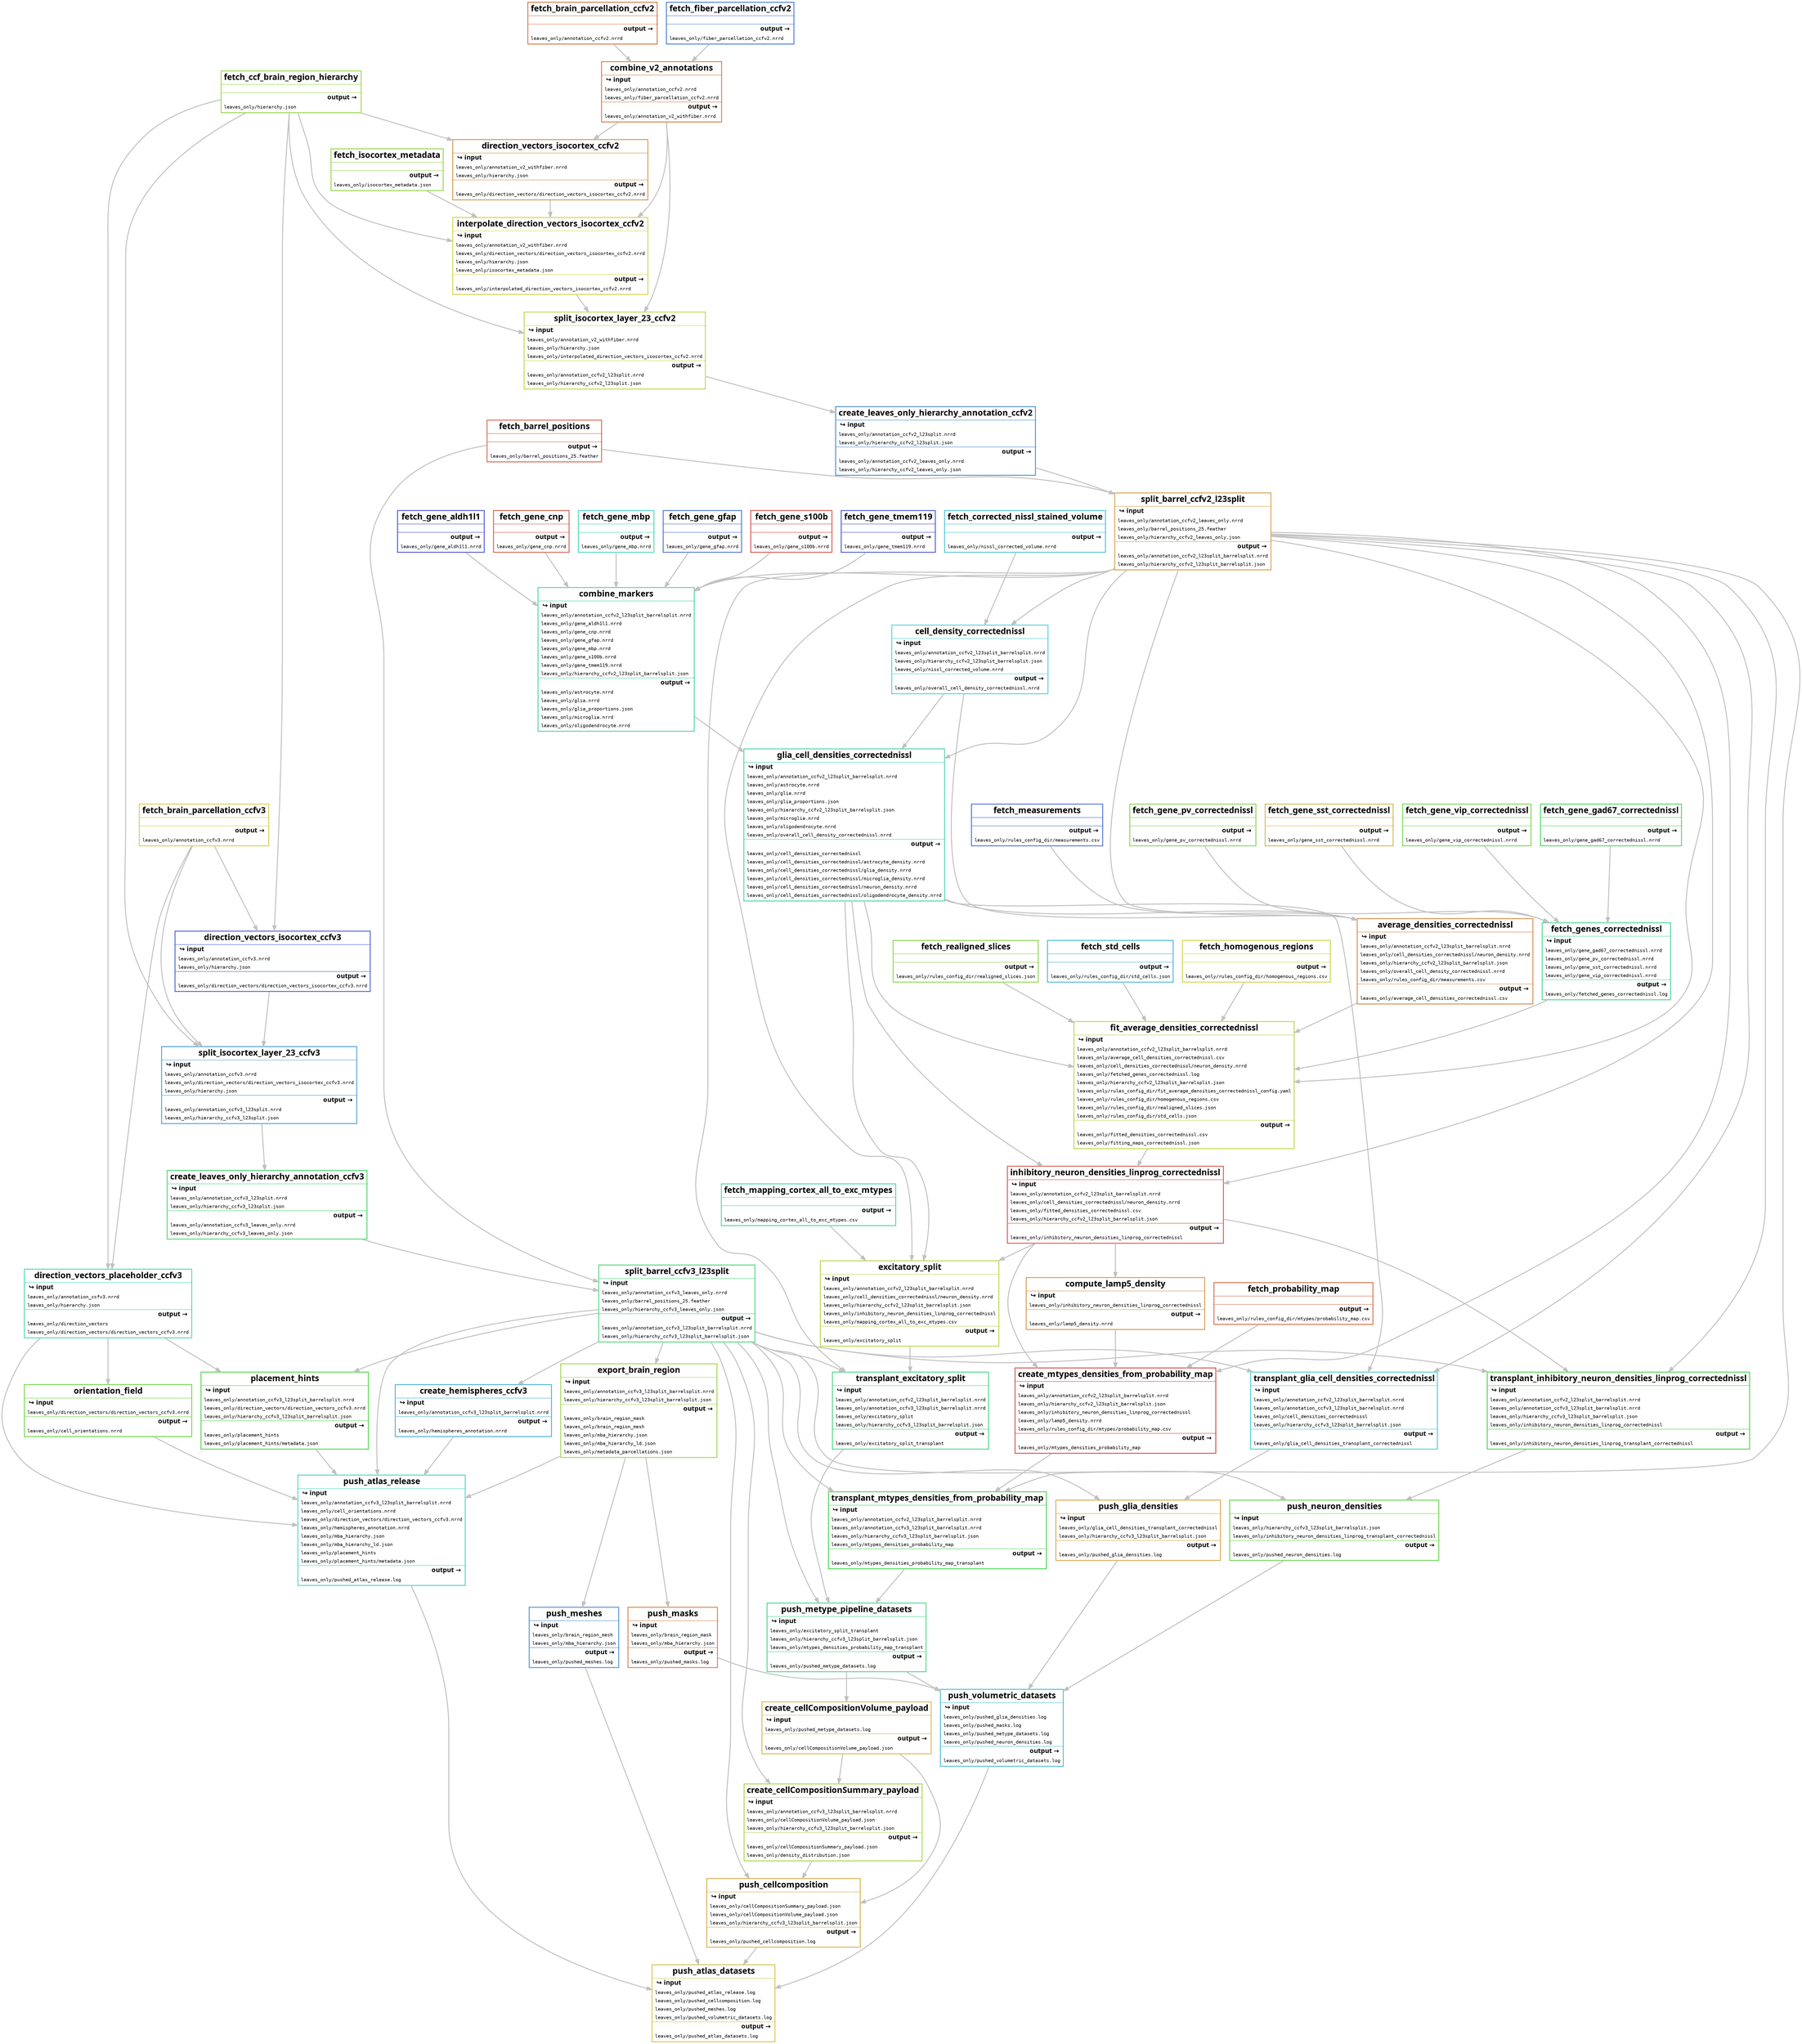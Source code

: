 digraph snakemake_dag {
    graph[bgcolor=white, margin=0];
    node[shape=box, style=rounded, fontname=sans,                 fontsize=10, penwidth=2];
    edge[penwidth=2, color=grey];
0 [ shape=none, margin=0, label=<<table border="2" color="#D9C857" cellspacing="3" cellborder="0">
<tr><td>
<b><font point-size="18">push_atlas_datasets</font></b>
</td></tr>
<hr/>
<tr><td align="left"> <b><font point-size="14">&#8618; input</font></b> </td></tr>
<tr>
<td align="left"><font face="monospace">leaves_only/pushed_atlas_release.log</font></td>
</tr>
<tr>
<td align="left"><font face="monospace">leaves_only/pushed_cellcomposition.log</font></td>
</tr>
<tr>
<td align="left"><font face="monospace">leaves_only/pushed_meshes.log</font></td>
</tr>
<tr>
<td align="left"><font face="monospace">leaves_only/pushed_volumetric_datasets.log</font></td>
</tr>
<hr/>
<tr><td align="right"> <b><font point-size="14">output &rarr;</font></b> </td> </tr>
<tr>
<td align="left"><font face="monospace">leaves_only/pushed_atlas_datasets.log</font></td></tr>
</table>>]
1 [ shape=none, margin=0, label=<<table border="2" color="#57D9C8" cellspacing="3" cellborder="0">
<tr><td>
<b><font point-size="18">push_atlas_release</font></b>
</td></tr>
<hr/>
<tr><td align="left"> <b><font point-size="14">&#8618; input</font></b> </td></tr>
<tr>
<td align="left"><font face="monospace">leaves_only/annotation_ccfv3_l23split_barrelsplit.nrrd</font></td>
</tr>
<tr>
<td align="left"><font face="monospace">leaves_only/cell_orientations.nrrd</font></td>
</tr>
<tr>
<td align="left"><font face="monospace">leaves_only/direction_vectors/direction_vectors_ccfv3.nrrd</font></td>
</tr>
<tr>
<td align="left"><font face="monospace">leaves_only/hemispheres_annotation.nrrd</font></td>
</tr>
<tr>
<td align="left"><font face="monospace">leaves_only/mba_hierarchy.json</font></td>
</tr>
<tr>
<td align="left"><font face="monospace">leaves_only/mba_hierarchy_ld.json</font></td>
</tr>
<tr>
<td align="left"><font face="monospace">leaves_only/placement_hints</font></td>
</tr>
<tr>
<td align="left"><font face="monospace">leaves_only/placement_hints/metadata.json</font></td>
</tr>
<hr/>
<tr><td align="right"> <b><font point-size="14">output &rarr;</font></b> </td> </tr>
<tr>
<td align="left"><font face="monospace">leaves_only/pushed_atlas_release.log</font></td></tr>
</table>>]
2 [ shape=none, margin=0, label=<<table border="2" color="#A7D957" cellspacing="3" cellborder="0">
<tr><td>
<b><font point-size="18">export_brain_region</font></b>
</td></tr>
<hr/>
<tr><td align="left"> <b><font point-size="14">&#8618; input</font></b> </td></tr>
<tr>
<td align="left"><font face="monospace">leaves_only/annotation_ccfv3_l23split_barrelsplit.nrrd</font></td>
</tr>
<tr>
<td align="left"><font face="monospace">leaves_only/hierarchy_ccfv3_l23split_barrelsplit.json</font></td>
</tr>
<hr/>
<tr><td align="right"> <b><font point-size="14">output &rarr;</font></b> </td> </tr>
<tr>
<td align="left"><font face="monospace">leaves_only/brain_region_mask</font></td></tr>
<tr>
<td align="left"><font face="monospace">leaves_only/brain_region_mesh</font></td></tr>
<tr>
<td align="left"><font face="monospace">leaves_only/mba_hierarchy.json</font></td></tr>
<tr>
<td align="left"><font face="monospace">leaves_only/mba_hierarchy_ld.json</font></td></tr>
<tr>
<td align="left"><font face="monospace">leaves_only/metadata_parcellations.json</font></td></tr>
</table>>]
3 [ shape=none, margin=0, label=<<table border="2" color="#57D985" cellspacing="3" cellborder="0">
<tr><td>
<b><font point-size="18">split_barrel_ccfv3_l23split</font></b>
</td></tr>
<hr/>
<tr><td align="left"> <b><font point-size="14">&#8618; input</font></b> </td></tr>
<tr>
<td align="left"><font face="monospace">leaves_only/annotation_ccfv3_leaves_only.nrrd</font></td>
</tr>
<tr>
<td align="left"><font face="monospace">leaves_only/barrel_positions_25.feather</font></td>
</tr>
<tr>
<td align="left"><font face="monospace">leaves_only/hierarchy_ccfv3_leaves_only.json</font></td>
</tr>
<hr/>
<tr><td align="right"> <b><font point-size="14">output &rarr;</font></b> </td> </tr>
<tr>
<td align="left"><font face="monospace">leaves_only/annotation_ccfv3_l23split_barrelsplit.nrrd</font></td></tr>
<tr>
<td align="left"><font face="monospace">leaves_only/hierarchy_ccfv3_l23split_barrelsplit.json</font></td></tr>
</table>>]
4 [ shape=none, margin=0, label=<<table border="2" color="#57D978" cellspacing="3" cellborder="0">
<tr><td>
<b><font point-size="18">create_leaves_only_hierarchy_annotation_ccfv3</font></b>
</td></tr>
<hr/>
<tr><td align="left"> <b><font point-size="14">&#8618; input</font></b> </td></tr>
<tr>
<td align="left"><font face="monospace">leaves_only/annotation_ccfv3_l23split.nrrd</font></td>
</tr>
<tr>
<td align="left"><font face="monospace">leaves_only/hierarchy_ccfv3_l23split.json</font></td>
</tr>
<hr/>
<tr><td align="right"> <b><font point-size="14">output &rarr;</font></b> </td> </tr>
<tr>
<td align="left"><font face="monospace">leaves_only/annotation_ccfv3_leaves_only.nrrd</font></td></tr>
<tr>
<td align="left"><font face="monospace">leaves_only/hierarchy_ccfv3_leaves_only.json</font></td></tr>
</table>>]
5 [ shape=none, margin=0, label=<<table border="2" color="#57A7D9" cellspacing="3" cellborder="0">
<tr><td>
<b><font point-size="18">split_isocortex_layer_23_ccfv3</font></b>
</td></tr>
<hr/>
<tr><td align="left"> <b><font point-size="14">&#8618; input</font></b> </td></tr>
<tr>
<td align="left"><font face="monospace">leaves_only/annotation_ccfv3.nrrd</font></td>
</tr>
<tr>
<td align="left"><font face="monospace">leaves_only/direction_vectors/direction_vectors_isocortex_ccfv3.nrrd</font></td>
</tr>
<tr>
<td align="left"><font face="monospace">leaves_only/hierarchy.json</font></td>
</tr>
<hr/>
<tr><td align="right"> <b><font point-size="14">output &rarr;</font></b> </td> </tr>
<tr>
<td align="left"><font face="monospace">leaves_only/annotation_ccfv3_l23split.nrrd</font></td></tr>
<tr>
<td align="left"><font face="monospace">leaves_only/hierarchy_ccfv3_l23split.json</font></td></tr>
</table>>]
6 [ shape=none, margin=0, label=<<table border="2" color="#A0D957" cellspacing="3" cellborder="0">
<tr><td>
<b><font point-size="18">fetch_ccf_brain_region_hierarchy</font></b>
</td></tr>
<hr/>
<tr><td align="left">  </td></tr>
<hr/>
<tr><td align="right"> <b><font point-size="14">output &rarr;</font></b> </td> </tr>
<tr>
<td align="left"><font face="monospace">leaves_only/hierarchy.json</font></td></tr>
</table>>]
7 [ shape=none, margin=0, label=<<table border="2" color="#D9CF57" cellspacing="3" cellborder="0">
<tr><td>
<b><font point-size="18">fetch_brain_parcellation_ccfv3</font></b>
</td></tr>
<hr/>
<tr><td align="left">  </td></tr>
<hr/>
<tr><td align="right"> <b><font point-size="14">output &rarr;</font></b> </td> </tr>
<tr>
<td align="left"><font face="monospace">leaves_only/annotation_ccfv3.nrrd</font></td></tr>
</table>>]
8 [ shape=none, margin=0, label=<<table border="2" color="#576BD9" cellspacing="3" cellborder="0">
<tr><td>
<b><font point-size="18">direction_vectors_isocortex_ccfv3</font></b>
</td></tr>
<hr/>
<tr><td align="left"> <b><font point-size="14">&#8618; input</font></b> </td></tr>
<tr>
<td align="left"><font face="monospace">leaves_only/annotation_ccfv3.nrrd</font></td>
</tr>
<tr>
<td align="left"><font face="monospace">leaves_only/hierarchy.json</font></td>
</tr>
<hr/>
<tr><td align="right"> <b><font point-size="14">output &rarr;</font></b> </td> </tr>
<tr>
<td align="left"><font face="monospace">leaves_only/direction_vectors/direction_vectors_isocortex_ccfv3.nrrd</font></td></tr>
</table>>]
9 [ shape=none, margin=0, label=<<table border="2" color="#D97157" cellspacing="3" cellborder="0">
<tr><td>
<b><font point-size="18">fetch_barrel_positions</font></b>
</td></tr>
<hr/>
<tr><td align="left">  </td></tr>
<hr/>
<tr><td align="right"> <b><font point-size="14">output &rarr;</font></b> </td> </tr>
<tr>
<td align="left"><font face="monospace">leaves_only/barrel_positions_25.feather</font></td></tr>
</table>>]
10 [ shape=none, margin=0, label=<<table border="2" color="#57B4D9" cellspacing="3" cellborder="0">
<tr><td>
<b><font point-size="18">create_hemispheres_ccfv3</font></b>
</td></tr>
<hr/>
<tr><td align="left"> <b><font point-size="14">&#8618; input</font></b> </td></tr>
<tr>
<td align="left"><font face="monospace">leaves_only/annotation_ccfv3_l23split_barrelsplit.nrrd</font></td>
</tr>
<hr/>
<tr><td align="right"> <b><font point-size="14">output &rarr;</font></b> </td> </tr>
<tr>
<td align="left"><font face="monospace">leaves_only/hemispheres_annotation.nrrd</font></td></tr>
</table>>]
11 [ shape=none, margin=0, label=<<table border="2" color="#5DD957" cellspacing="3" cellborder="0">
<tr><td>
<b><font point-size="18">placement_hints</font></b>
</td></tr>
<hr/>
<tr><td align="left"> <b><font point-size="14">&#8618; input</font></b> </td></tr>
<tr>
<td align="left"><font face="monospace">leaves_only/annotation_ccfv3_l23split_barrelsplit.nrrd</font></td>
</tr>
<tr>
<td align="left"><font face="monospace">leaves_only/direction_vectors/direction_vectors_ccfv3.nrrd</font></td>
</tr>
<tr>
<td align="left"><font face="monospace">leaves_only/hierarchy_ccfv3_l23split_barrelsplit.json</font></td>
</tr>
<hr/>
<tr><td align="right"> <b><font point-size="14">output &rarr;</font></b> </td> </tr>
<tr>
<td align="left"><font face="monospace">leaves_only/placement_hints</font></td></tr>
<tr>
<td align="left"><font face="monospace">leaves_only/placement_hints/metadata.json</font></td></tr>
</table>>]
12 [ shape=none, margin=0, label=<<table border="2" color="#57D9BB" cellspacing="3" cellborder="0">
<tr><td>
<b><font point-size="18">direction_vectors_placeholder_ccfv3</font></b>
</td></tr>
<hr/>
<tr><td align="left"> <b><font point-size="14">&#8618; input</font></b> </td></tr>
<tr>
<td align="left"><font face="monospace">leaves_only/annotation_ccfv3.nrrd</font></td>
</tr>
<tr>
<td align="left"><font face="monospace">leaves_only/hierarchy.json</font></td>
</tr>
<hr/>
<tr><td align="right"> <b><font point-size="14">output &rarr;</font></b> </td> </tr>
<tr>
<td align="left"><font face="monospace">leaves_only/direction_vectors</font></td></tr>
<tr>
<td align="left"><font face="monospace">leaves_only/direction_vectors/direction_vectors_ccfv3.nrrd</font></td></tr>
</table>>]
13 [ shape=none, margin=0, label=<<table border="2" color="#78D957" cellspacing="3" cellborder="0">
<tr><td>
<b><font point-size="18">orientation_field</font></b>
</td></tr>
<hr/>
<tr><td align="left"> <b><font point-size="14">&#8618; input</font></b> </td></tr>
<tr>
<td align="left"><font face="monospace">leaves_only/direction_vectors/direction_vectors_ccfv3.nrrd</font></td>
</tr>
<hr/>
<tr><td align="right"> <b><font point-size="14">output &rarr;</font></b> </td> </tr>
<tr>
<td align="left"><font face="monospace">leaves_only/cell_orientations.nrrd</font></td></tr>
</table>>]
14 [ shape=none, margin=0, label=<<table border="2" color="#5799D9" cellspacing="3" cellborder="0">
<tr><td>
<b><font point-size="18">push_meshes</font></b>
</td></tr>
<hr/>
<tr><td align="left"> <b><font point-size="14">&#8618; input</font></b> </td></tr>
<tr>
<td align="left"><font face="monospace">leaves_only/brain_region_mesh</font></td>
</tr>
<tr>
<td align="left"><font face="monospace">leaves_only/mba_hierarchy.json</font></td>
</tr>
<hr/>
<tr><td align="right"> <b><font point-size="14">output &rarr;</font></b> </td> </tr>
<tr>
<td align="left"><font face="monospace">leaves_only/pushed_meshes.log</font></td></tr>
</table>>]
15 [ shape=none, margin=0, label=<<table border="2" color="#57C1D9" cellspacing="3" cellborder="0">
<tr><td>
<b><font point-size="18">push_volumetric_datasets</font></b>
</td></tr>
<hr/>
<tr><td align="left"> <b><font point-size="14">&#8618; input</font></b> </td></tr>
<tr>
<td align="left"><font face="monospace">leaves_only/pushed_glia_densities.log</font></td>
</tr>
<tr>
<td align="left"><font face="monospace">leaves_only/pushed_masks.log</font></td>
</tr>
<tr>
<td align="left"><font face="monospace">leaves_only/pushed_metype_datasets.log</font></td>
</tr>
<tr>
<td align="left"><font face="monospace">leaves_only/pushed_neuron_densities.log</font></td>
</tr>
<hr/>
<tr><td align="right"> <b><font point-size="14">output &rarr;</font></b> </td> </tr>
<tr>
<td align="left"><font face="monospace">leaves_only/pushed_volumetric_datasets.log</font></td></tr>
</table>>]
16 [ shape=none, margin=0, label=<<table border="2" color="#D98C57" cellspacing="3" cellborder="0">
<tr><td>
<b><font point-size="18">push_masks</font></b>
</td></tr>
<hr/>
<tr><td align="left"> <b><font point-size="14">&#8618; input</font></b> </td></tr>
<tr>
<td align="left"><font face="monospace">leaves_only/brain_region_mask</font></td>
</tr>
<tr>
<td align="left"><font face="monospace">leaves_only/mba_hierarchy.json</font></td>
</tr>
<hr/>
<tr><td align="right"> <b><font point-size="14">output &rarr;</font></b> </td> </tr>
<tr>
<td align="left"><font face="monospace">leaves_only/pushed_masks.log</font></td></tr>
</table>>]
17 [ shape=none, margin=0, label=<<table border="2" color="#D9AD57" cellspacing="3" cellborder="0">
<tr><td>
<b><font point-size="18">push_glia_densities</font></b>
</td></tr>
<hr/>
<tr><td align="left"> <b><font point-size="14">&#8618; input</font></b> </td></tr>
<tr>
<td align="left"><font face="monospace">leaves_only/glia_cell_densities_transplant_correctednissl</font></td>
</tr>
<tr>
<td align="left"><font face="monospace">leaves_only/hierarchy_ccfv3_l23split_barrelsplit.json</font></td>
</tr>
<hr/>
<tr><td align="right"> <b><font point-size="14">output &rarr;</font></b> </td> </tr>
<tr>
<td align="left"><font face="monospace">leaves_only/pushed_glia_densities.log</font></td></tr>
</table>>]
18 [ shape=none, margin=0, label=<<table border="2" color="#57CFD9" cellspacing="3" cellborder="0">
<tr><td>
<b><font point-size="18">transplant_glia_cell_densities_correctednissl</font></b>
</td></tr>
<hr/>
<tr><td align="left"> <b><font point-size="14">&#8618; input</font></b> </td></tr>
<tr>
<td align="left"><font face="monospace">leaves_only/annotation_ccfv2_l23split_barrelsplit.nrrd</font></td>
</tr>
<tr>
<td align="left"><font face="monospace">leaves_only/annotation_ccfv3_l23split_barrelsplit.nrrd</font></td>
</tr>
<tr>
<td align="left"><font face="monospace">leaves_only/cell_densities_correctednissl</font></td>
</tr>
<tr>
<td align="left"><font face="monospace">leaves_only/hierarchy_ccfv3_l23split_barrelsplit.json</font></td>
</tr>
<hr/>
<tr><td align="right"> <b><font point-size="14">output &rarr;</font></b> </td> </tr>
<tr>
<td align="left"><font face="monospace">leaves_only/glia_cell_densities_transplant_correctednissl</font></td></tr>
</table>>]
19 [ shape=none, margin=0, label=<<table border="2" color="#D9A757" cellspacing="3" cellborder="0">
<tr><td>
<b><font point-size="18">split_barrel_ccfv2_l23split</font></b>
</td></tr>
<hr/>
<tr><td align="left"> <b><font point-size="14">&#8618; input</font></b> </td></tr>
<tr>
<td align="left"><font face="monospace">leaves_only/annotation_ccfv2_leaves_only.nrrd</font></td>
</tr>
<tr>
<td align="left"><font face="monospace">leaves_only/barrel_positions_25.feather</font></td>
</tr>
<tr>
<td align="left"><font face="monospace">leaves_only/hierarchy_ccfv2_leaves_only.json</font></td>
</tr>
<hr/>
<tr><td align="right"> <b><font point-size="14">output &rarr;</font></b> </td> </tr>
<tr>
<td align="left"><font face="monospace">leaves_only/annotation_ccfv2_l23split_barrelsplit.nrrd</font></td></tr>
<tr>
<td align="left"><font face="monospace">leaves_only/hierarchy_ccfv2_l23split_barrelsplit.json</font></td></tr>
</table>>]
20 [ shape=none, margin=0, label=<<table border="2" color="#5793D9" cellspacing="3" cellborder="0">
<tr><td>
<b><font point-size="18">create_leaves_only_hierarchy_annotation_ccfv2</font></b>
</td></tr>
<hr/>
<tr><td align="left"> <b><font point-size="14">&#8618; input</font></b> </td></tr>
<tr>
<td align="left"><font face="monospace">leaves_only/annotation_ccfv2_l23split.nrrd</font></td>
</tr>
<tr>
<td align="left"><font face="monospace">leaves_only/hierarchy_ccfv2_l23split.json</font></td>
</tr>
<hr/>
<tr><td align="right"> <b><font point-size="14">output &rarr;</font></b> </td> </tr>
<tr>
<td align="left"><font face="monospace">leaves_only/annotation_ccfv2_leaves_only.nrrd</font></td></tr>
<tr>
<td align="left"><font face="monospace">leaves_only/hierarchy_ccfv2_leaves_only.json</font></td></tr>
</table>>]
21 [ shape=none, margin=0, label=<<table border="2" color="#C8D957" cellspacing="3" cellborder="0">
<tr><td>
<b><font point-size="18">split_isocortex_layer_23_ccfv2</font></b>
</td></tr>
<hr/>
<tr><td align="left"> <b><font point-size="14">&#8618; input</font></b> </td></tr>
<tr>
<td align="left"><font face="monospace">leaves_only/annotation_v2_withfiber.nrrd</font></td>
</tr>
<tr>
<td align="left"><font face="monospace">leaves_only/hierarchy.json</font></td>
</tr>
<tr>
<td align="left"><font face="monospace">leaves_only/interpolated_direction_vectors_isocortex_ccfv2.nrrd</font></td>
</tr>
<hr/>
<tr><td align="right"> <b><font point-size="14">output &rarr;</font></b> </td> </tr>
<tr>
<td align="left"><font face="monospace">leaves_only/annotation_ccfv2_l23split.nrrd</font></td></tr>
<tr>
<td align="left"><font face="monospace">leaves_only/hierarchy_ccfv2_l23split.json</font></td></tr>
</table>>]
22 [ shape=none, margin=0, label=<<table border="2" color="#D98557" cellspacing="3" cellborder="0">
<tr><td>
<b><font point-size="18">combine_v2_annotations</font></b>
</td></tr>
<hr/>
<tr><td align="left"> <b><font point-size="14">&#8618; input</font></b> </td></tr>
<tr>
<td align="left"><font face="monospace">leaves_only/annotation_ccfv2.nrrd</font></td>
</tr>
<tr>
<td align="left"><font face="monospace">leaves_only/fiber_parcellation_ccfv2.nrrd</font></td>
</tr>
<hr/>
<tr><td align="right"> <b><font point-size="14">output &rarr;</font></b> </td> </tr>
<tr>
<td align="left"><font face="monospace">leaves_only/annotation_v2_withfiber.nrrd</font></td></tr>
</table>>]
23 [ shape=none, margin=0, label=<<table border="2" color="#D97F57" cellspacing="3" cellborder="0">
<tr><td>
<b><font point-size="18">fetch_brain_parcellation_ccfv2</font></b>
</td></tr>
<hr/>
<tr><td align="left">  </td></tr>
<hr/>
<tr><td align="right"> <b><font point-size="14">output &rarr;</font></b> </td> </tr>
<tr>
<td align="left"><font face="monospace">leaves_only/annotation_ccfv2.nrrd</font></td></tr>
</table>>]
24 [ shape=none, margin=0, label=<<table border="2" color="#5785D9" cellspacing="3" cellborder="0">
<tr><td>
<b><font point-size="18">fetch_fiber_parcellation_ccfv2</font></b>
</td></tr>
<hr/>
<tr><td align="left">  </td></tr>
<hr/>
<tr><td align="right"> <b><font point-size="14">output &rarr;</font></b> </td> </tr>
<tr>
<td align="left"><font face="monospace">leaves_only/fiber_parcellation_ccfv2.nrrd</font></td></tr>
</table>>]
25 [ shape=none, margin=0, label=<<table border="2" color="#D9D557" cellspacing="3" cellborder="0">
<tr><td>
<b><font point-size="18">interpolate_direction_vectors_isocortex_ccfv2</font></b>
</td></tr>
<hr/>
<tr><td align="left"> <b><font point-size="14">&#8618; input</font></b> </td></tr>
<tr>
<td align="left"><font face="monospace">leaves_only/annotation_v2_withfiber.nrrd</font></td>
</tr>
<tr>
<td align="left"><font face="monospace">leaves_only/direction_vectors/direction_vectors_isocortex_ccfv2.nrrd</font></td>
</tr>
<tr>
<td align="left"><font face="monospace">leaves_only/hierarchy.json</font></td>
</tr>
<tr>
<td align="left"><font face="monospace">leaves_only/isocortex_metadata.json</font></td>
</tr>
<hr/>
<tr><td align="right"> <b><font point-size="14">output &rarr;</font></b> </td> </tr>
<tr>
<td align="left"><font face="monospace">leaves_only/interpolated_direction_vectors_isocortex_ccfv2.nrrd</font></td></tr>
</table>>]
26 [ shape=none, margin=0, label=<<table border="2" color="#D99957" cellspacing="3" cellborder="0">
<tr><td>
<b><font point-size="18">direction_vectors_isocortex_ccfv2</font></b>
</td></tr>
<hr/>
<tr><td align="left"> <b><font point-size="14">&#8618; input</font></b> </td></tr>
<tr>
<td align="left"><font face="monospace">leaves_only/annotation_v2_withfiber.nrrd</font></td>
</tr>
<tr>
<td align="left"><font face="monospace">leaves_only/hierarchy.json</font></td>
</tr>
<hr/>
<tr><td align="right"> <b><font point-size="14">output &rarr;</font></b> </td> </tr>
<tr>
<td align="left"><font face="monospace">leaves_only/direction_vectors/direction_vectors_isocortex_ccfv2.nrrd</font></td></tr>
</table>>]
27 [ shape=none, margin=0, label=<<table border="2" color="#99D957" cellspacing="3" cellborder="0">
<tr><td>
<b><font point-size="18">fetch_isocortex_metadata</font></b>
</td></tr>
<hr/>
<tr><td align="left">  </td></tr>
<hr/>
<tr><td align="right"> <b><font point-size="14">output &rarr;</font></b> </td> </tr>
<tr>
<td align="left"><font face="monospace">leaves_only/isocortex_metadata.json</font></td></tr>
</table>>]
28 [ shape=none, margin=0, label=<<table border="2" color="#57D9B4" cellspacing="3" cellborder="0">
<tr><td>
<b><font point-size="18">glia_cell_densities_correctednissl</font></b>
</td></tr>
<hr/>
<tr><td align="left"> <b><font point-size="14">&#8618; input</font></b> </td></tr>
<tr>
<td align="left"><font face="monospace">leaves_only/annotation_ccfv2_l23split_barrelsplit.nrrd</font></td>
</tr>
<tr>
<td align="left"><font face="monospace">leaves_only/astrocyte.nrrd</font></td>
</tr>
<tr>
<td align="left"><font face="monospace">leaves_only/glia.nrrd</font></td>
</tr>
<tr>
<td align="left"><font face="monospace">leaves_only/glia_proportions.json</font></td>
</tr>
<tr>
<td align="left"><font face="monospace">leaves_only/hierarchy_ccfv2_l23split_barrelsplit.json</font></td>
</tr>
<tr>
<td align="left"><font face="monospace">leaves_only/microglia.nrrd</font></td>
</tr>
<tr>
<td align="left"><font face="monospace">leaves_only/oligodendrocyte.nrrd</font></td>
</tr>
<tr>
<td align="left"><font face="monospace">leaves_only/overall_cell_density_correctednissl.nrrd</font></td>
</tr>
<hr/>
<tr><td align="right"> <b><font point-size="14">output &rarr;</font></b> </td> </tr>
<tr>
<td align="left"><font face="monospace">leaves_only/cell_densities_correctednissl</font></td></tr>
<tr>
<td align="left"><font face="monospace">leaves_only/cell_densities_correctednissl/astrocyte_density.nrrd</font></td></tr>
<tr>
<td align="left"><font face="monospace">leaves_only/cell_densities_correctednissl/glia_density.nrrd</font></td></tr>
<tr>
<td align="left"><font face="monospace">leaves_only/cell_densities_correctednissl/microglia_density.nrrd</font></td></tr>
<tr>
<td align="left"><font face="monospace">leaves_only/cell_densities_correctednissl/neuron_density.nrrd</font></td></tr>
<tr>
<td align="left"><font face="monospace">leaves_only/cell_densities_correctednissl/oligodendrocyte_density.nrrd</font></td></tr>
</table>>]
29 [ shape=none, margin=0, label=<<table border="2" color="#57D5D9" cellspacing="3" cellborder="0">
<tr><td>
<b><font point-size="18">cell_density_correctednissl</font></b>
</td></tr>
<hr/>
<tr><td align="left"> <b><font point-size="14">&#8618; input</font></b> </td></tr>
<tr>
<td align="left"><font face="monospace">leaves_only/annotation_ccfv2_l23split_barrelsplit.nrrd</font></td>
</tr>
<tr>
<td align="left"><font face="monospace">leaves_only/hierarchy_ccfv2_l23split_barrelsplit.json</font></td>
</tr>
<tr>
<td align="left"><font face="monospace">leaves_only/nissl_corrected_volume.nrrd</font></td>
</tr>
<hr/>
<tr><td align="right"> <b><font point-size="14">output &rarr;</font></b> </td> </tr>
<tr>
<td align="left"><font face="monospace">leaves_only/overall_cell_density_correctednissl.nrrd</font></td></tr>
</table>>]
30 [ shape=none, margin=0, label=<<table border="2" color="#57C8D9" cellspacing="3" cellborder="0">
<tr><td>
<b><font point-size="18">fetch_corrected_nissl_stained_volume</font></b>
</td></tr>
<hr/>
<tr><td align="left">  </td></tr>
<hr/>
<tr><td align="right"> <b><font point-size="14">output &rarr;</font></b> </td> </tr>
<tr>
<td align="left"><font face="monospace">leaves_only/nissl_corrected_volume.nrrd</font></td></tr>
</table>>]
31 [ shape=none, margin=0, label=<<table border="2" color="#57D9A7" cellspacing="3" cellborder="0">
<tr><td>
<b><font point-size="18">combine_markers</font></b>
</td></tr>
<hr/>
<tr><td align="left"> <b><font point-size="14">&#8618; input</font></b> </td></tr>
<tr>
<td align="left"><font face="monospace">leaves_only/annotation_ccfv2_l23split_barrelsplit.nrrd</font></td>
</tr>
<tr>
<td align="left"><font face="monospace">leaves_only/gene_aldh1l1.nrrd</font></td>
</tr>
<tr>
<td align="left"><font face="monospace">leaves_only/gene_cnp.nrrd</font></td>
</tr>
<tr>
<td align="left"><font face="monospace">leaves_only/gene_gfap.nrrd</font></td>
</tr>
<tr>
<td align="left"><font face="monospace">leaves_only/gene_mbp.nrrd</font></td>
</tr>
<tr>
<td align="left"><font face="monospace">leaves_only/gene_s100b.nrrd</font></td>
</tr>
<tr>
<td align="left"><font face="monospace">leaves_only/gene_tmem119.nrrd</font></td>
</tr>
<tr>
<td align="left"><font face="monospace">leaves_only/hierarchy_ccfv2_l23split_barrelsplit.json</font></td>
</tr>
<hr/>
<tr><td align="right"> <b><font point-size="14">output &rarr;</font></b> </td> </tr>
<tr>
<td align="left"><font face="monospace">leaves_only/astrocyte.nrrd</font></td></tr>
<tr>
<td align="left"><font face="monospace">leaves_only/glia.nrrd</font></td></tr>
<tr>
<td align="left"><font face="monospace">leaves_only/glia_proportions.json</font></td></tr>
<tr>
<td align="left"><font face="monospace">leaves_only/microglia.nrrd</font></td></tr>
<tr>
<td align="left"><font face="monospace">leaves_only/oligodendrocyte.nrrd</font></td></tr>
</table>>]
32 [ shape=none, margin=0, label=<<table border="2" color="#575DD9" cellspacing="3" cellborder="0">
<tr><td>
<b><font point-size="18">fetch_gene_aldh1l1</font></b>
</td></tr>
<hr/>
<tr><td align="left">  </td></tr>
<hr/>
<tr><td align="right"> <b><font point-size="14">output &rarr;</font></b> </td> </tr>
<tr>
<td align="left"><font face="monospace">leaves_only/gene_aldh1l1.nrrd</font></td></tr>
</table>>]
33 [ shape=none, margin=0, label=<<table border="2" color="#D96B57" cellspacing="3" cellborder="0">
<tr><td>
<b><font point-size="18">fetch_gene_cnp</font></b>
</td></tr>
<hr/>
<tr><td align="left">  </td></tr>
<hr/>
<tr><td align="right"> <b><font point-size="14">output &rarr;</font></b> </td> </tr>
<tr>
<td align="left"><font face="monospace">leaves_only/gene_cnp.nrrd</font></td></tr>
</table>>]
34 [ shape=none, margin=0, label=<<table border="2" color="#57D9C1" cellspacing="3" cellborder="0">
<tr><td>
<b><font point-size="18">fetch_gene_mbp</font></b>
</td></tr>
<hr/>
<tr><td align="left">  </td></tr>
<hr/>
<tr><td align="right"> <b><font point-size="14">output &rarr;</font></b> </td> </tr>
<tr>
<td align="left"><font face="monospace">leaves_only/gene_mbp.nrrd</font></td></tr>
</table>>]
35 [ shape=none, margin=0, label=<<table border="2" color="#577FD9" cellspacing="3" cellborder="0">
<tr><td>
<b><font point-size="18">fetch_gene_gfap</font></b>
</td></tr>
<hr/>
<tr><td align="left">  </td></tr>
<hr/>
<tr><td align="right"> <b><font point-size="14">output &rarr;</font></b> </td> </tr>
<tr>
<td align="left"><font face="monospace">leaves_only/gene_gfap.nrrd</font></td></tr>
</table>>]
36 [ shape=none, margin=0, label=<<table border="2" color="#D95D57" cellspacing="3" cellborder="0">
<tr><td>
<b><font point-size="18">fetch_gene_s100b</font></b>
</td></tr>
<hr/>
<tr><td align="left">  </td></tr>
<hr/>
<tr><td align="right"> <b><font point-size="14">output &rarr;</font></b> </td> </tr>
<tr>
<td align="left"><font face="monospace">leaves_only/gene_s100b.nrrd</font></td></tr>
</table>>]
37 [ shape=none, margin=0, label=<<table border="2" color="#5764D9" cellspacing="3" cellborder="0">
<tr><td>
<b><font point-size="18">fetch_gene_tmem119</font></b>
</td></tr>
<hr/>
<tr><td align="left">  </td></tr>
<hr/>
<tr><td align="right"> <b><font point-size="14">output &rarr;</font></b> </td> </tr>
<tr>
<td align="left"><font face="monospace">leaves_only/gene_tmem119.nrrd</font></td></tr>
</table>>]
38 [ shape=none, margin=0, label=<<table border="2" color="#71D957" cellspacing="3" cellborder="0">
<tr><td>
<b><font point-size="18">push_neuron_densities</font></b>
</td></tr>
<hr/>
<tr><td align="left"> <b><font point-size="14">&#8618; input</font></b> </td></tr>
<tr>
<td align="left"><font face="monospace">leaves_only/hierarchy_ccfv3_l23split_barrelsplit.json</font></td>
</tr>
<tr>
<td align="left"><font face="monospace">leaves_only/inhibitory_neuron_densities_linprog_transplant_correctednissl</font></td>
</tr>
<hr/>
<tr><td align="right"> <b><font point-size="14">output &rarr;</font></b> </td> </tr>
<tr>
<td align="left"><font face="monospace">leaves_only/pushed_neuron_densities.log</font></td></tr>
</table>>]
39 [ shape=none, margin=0, label=<<table border="2" color="#57D957" cellspacing="3" cellborder="0">
<tr><td>
<b><font point-size="18">transplant_inhibitory_neuron_densities_linprog_correctednissl</font></b>
</td></tr>
<hr/>
<tr><td align="left"> <b><font point-size="14">&#8618; input</font></b> </td></tr>
<tr>
<td align="left"><font face="monospace">leaves_only/annotation_ccfv2_l23split_barrelsplit.nrrd</font></td>
</tr>
<tr>
<td align="left"><font face="monospace">leaves_only/annotation_ccfv3_l23split_barrelsplit.nrrd</font></td>
</tr>
<tr>
<td align="left"><font face="monospace">leaves_only/hierarchy_ccfv3_l23split_barrelsplit.json</font></td>
</tr>
<tr>
<td align="left"><font face="monospace">leaves_only/inhibitory_neuron_densities_linprog_correctednissl</font></td>
</tr>
<hr/>
<tr><td align="right"> <b><font point-size="14">output &rarr;</font></b> </td> </tr>
<tr>
<td align="left"><font face="monospace">leaves_only/inhibitory_neuron_densities_linprog_transplant_correctednissl</font></td></tr>
</table>>]
40 [ shape=none, margin=0, label=<<table border="2" color="#D96457" cellspacing="3" cellborder="0">
<tr><td>
<b><font point-size="18">inhibitory_neuron_densities_linprog_correctednissl</font></b>
</td></tr>
<hr/>
<tr><td align="left"> <b><font point-size="14">&#8618; input</font></b> </td></tr>
<tr>
<td align="left"><font face="monospace">leaves_only/annotation_ccfv2_l23split_barrelsplit.nrrd</font></td>
</tr>
<tr>
<td align="left"><font face="monospace">leaves_only/cell_densities_correctednissl/neuron_density.nrrd</font></td>
</tr>
<tr>
<td align="left"><font face="monospace">leaves_only/fitted_densities_correctednissl.csv</font></td>
</tr>
<tr>
<td align="left"><font face="monospace">leaves_only/hierarchy_ccfv2_l23split_barrelsplit.json</font></td>
</tr>
<hr/>
<tr><td align="right"> <b><font point-size="14">output &rarr;</font></b> </td> </tr>
<tr>
<td align="left"><font face="monospace">leaves_only/inhibitory_neuron_densities_linprog_correctednissl</font></td></tr>
</table>>]
41 [ shape=none, margin=0, label=<<table border="2" color="#C1D957" cellspacing="3" cellborder="0">
<tr><td>
<b><font point-size="18">fit_average_densities_correctednissl</font></b>
</td></tr>
<hr/>
<tr><td align="left"> <b><font point-size="14">&#8618; input</font></b> </td></tr>
<tr>
<td align="left"><font face="monospace">leaves_only/annotation_ccfv2_l23split_barrelsplit.nrrd</font></td>
</tr>
<tr>
<td align="left"><font face="monospace">leaves_only/average_cell_densities_correctednissl.csv</font></td>
</tr>
<tr>
<td align="left"><font face="monospace">leaves_only/cell_densities_correctednissl/neuron_density.nrrd</font></td>
</tr>
<tr>
<td align="left"><font face="monospace">leaves_only/fetched_genes_correctednissl.log</font></td>
</tr>
<tr>
<td align="left"><font face="monospace">leaves_only/hierarchy_ccfv2_l23split_barrelsplit.json</font></td>
</tr>
<tr>
<td align="left"><font face="monospace">leaves_only/rules_config_dir/fit_average_densities_correctednissl_config.yaml</font></td>
</tr>
<tr>
<td align="left"><font face="monospace">leaves_only/rules_config_dir/homogenous_regions.csv</font></td>
</tr>
<tr>
<td align="left"><font face="monospace">leaves_only/rules_config_dir/realigned_slices.json</font></td>
</tr>
<tr>
<td align="left"><font face="monospace">leaves_only/rules_config_dir/std_cells.json</font></td>
</tr>
<hr/>
<tr><td align="right"> <b><font point-size="14">output &rarr;</font></b> </td> </tr>
<tr>
<td align="left"><font face="monospace">leaves_only/fitted_densities_correctednissl.csv</font></td></tr>
<tr>
<td align="left"><font face="monospace">leaves_only/fitting_maps_correctednissl.json</font></td></tr>
</table>>]
42 [ shape=none, margin=0, label=<<table border="2" color="#57D999" cellspacing="3" cellborder="0">
<tr><td>
<b><font point-size="18">fetch_genes_correctednissl</font></b>
</td></tr>
<hr/>
<tr><td align="left"> <b><font point-size="14">&#8618; input</font></b> </td></tr>
<tr>
<td align="left"><font face="monospace">leaves_only/gene_gad67_correctednissl.nrrd</font></td>
</tr>
<tr>
<td align="left"><font face="monospace">leaves_only/gene_pv_correctednissl.nrrd</font></td>
</tr>
<tr>
<td align="left"><font face="monospace">leaves_only/gene_sst_correctednissl.nrrd</font></td>
</tr>
<tr>
<td align="left"><font face="monospace">leaves_only/gene_vip_correctednissl.nrrd</font></td>
</tr>
<hr/>
<tr><td align="right"> <b><font point-size="14">output &rarr;</font></b> </td> </tr>
<tr>
<td align="left"><font face="monospace">leaves_only/fetched_genes_correctednissl.log</font></td></tr>
</table>>]
43 [ shape=none, margin=0, label=<<table border="2" color="#8CD957" cellspacing="3" cellborder="0">
<tr><td>
<b><font point-size="18">fetch_gene_pv_correctednissl</font></b>
</td></tr>
<hr/>
<tr><td align="left">  </td></tr>
<hr/>
<tr><td align="right"> <b><font point-size="14">output &rarr;</font></b> </td> </tr>
<tr>
<td align="left"><font face="monospace">leaves_only/gene_pv_correctednissl.nrrd</font></td></tr>
</table>>]
44 [ shape=none, margin=0, label=<<table border="2" color="#D9BB57" cellspacing="3" cellborder="0">
<tr><td>
<b><font point-size="18">fetch_gene_sst_correctednissl</font></b>
</td></tr>
<hr/>
<tr><td align="left">  </td></tr>
<hr/>
<tr><td align="right"> <b><font point-size="14">output &rarr;</font></b> </td> </tr>
<tr>
<td align="left"><font face="monospace">leaves_only/gene_sst_correctednissl.nrrd</font></td></tr>
</table>>]
45 [ shape=none, margin=0, label=<<table border="2" color="#7FD957" cellspacing="3" cellborder="0">
<tr><td>
<b><font point-size="18">fetch_gene_vip_correctednissl</font></b>
</td></tr>
<hr/>
<tr><td align="left">  </td></tr>
<hr/>
<tr><td align="right"> <b><font point-size="14">output &rarr;</font></b> </td> </tr>
<tr>
<td align="left"><font face="monospace">leaves_only/gene_vip_correctednissl.nrrd</font></td></tr>
</table>>]
46 [ shape=none, margin=0, label=<<table border="2" color="#57D96B" cellspacing="3" cellborder="0">
<tr><td>
<b><font point-size="18">fetch_gene_gad67_correctednissl</font></b>
</td></tr>
<hr/>
<tr><td align="left">  </td></tr>
<hr/>
<tr><td align="right"> <b><font point-size="14">output &rarr;</font></b> </td> </tr>
<tr>
<td align="left"><font face="monospace">leaves_only/gene_gad67_correctednissl.nrrd</font></td></tr>
</table>>]
47 [ shape=none, margin=0, label=<<table border="2" color="#93D957" cellspacing="3" cellborder="0">
<tr><td>
<b><font point-size="18">fetch_realigned_slices</font></b>
</td></tr>
<hr/>
<tr><td align="left">  </td></tr>
<hr/>
<tr><td align="right"> <b><font point-size="14">output &rarr;</font></b> </td> </tr>
<tr>
<td align="left"><font face="monospace">leaves_only/rules_config_dir/realigned_slices.json</font></td></tr>
</table>>]
48 [ shape=none, margin=0, label=<<table border="2" color="#57BBD9" cellspacing="3" cellborder="0">
<tr><td>
<b><font point-size="18">fetch_std_cells</font></b>
</td></tr>
<hr/>
<tr><td align="left">  </td></tr>
<hr/>
<tr><td align="right"> <b><font point-size="14">output &rarr;</font></b> </td> </tr>
<tr>
<td align="left"><font face="monospace">leaves_only/rules_config_dir/std_cells.json</font></td></tr>
</table>>]
49 [ shape=none, margin=0, label=<<table border="2" color="#D99357" cellspacing="3" cellborder="0">
<tr><td>
<b><font point-size="18">average_densities_correctednissl</font></b>
</td></tr>
<hr/>
<tr><td align="left"> <b><font point-size="14">&#8618; input</font></b> </td></tr>
<tr>
<td align="left"><font face="monospace">leaves_only/annotation_ccfv2_l23split_barrelsplit.nrrd</font></td>
</tr>
<tr>
<td align="left"><font face="monospace">leaves_only/cell_densities_correctednissl/neuron_density.nrrd</font></td>
</tr>
<tr>
<td align="left"><font face="monospace">leaves_only/hierarchy_ccfv2_l23split_barrelsplit.json</font></td>
</tr>
<tr>
<td align="left"><font face="monospace">leaves_only/overall_cell_density_correctednissl.nrrd</font></td>
</tr>
<tr>
<td align="left"><font face="monospace">leaves_only/rules_config_dir/measurements.csv</font></td>
</tr>
<hr/>
<tr><td align="right"> <b><font point-size="14">output &rarr;</font></b> </td> </tr>
<tr>
<td align="left"><font face="monospace">leaves_only/average_cell_densities_correctednissl.csv</font></td></tr>
</table>>]
50 [ shape=none, margin=0, label=<<table border="2" color="#5778D9" cellspacing="3" cellborder="0">
<tr><td>
<b><font point-size="18">fetch_measurements</font></b>
</td></tr>
<hr/>
<tr><td align="left">  </td></tr>
<hr/>
<tr><td align="right"> <b><font point-size="14">output &rarr;</font></b> </td> </tr>
<tr>
<td align="left"><font face="monospace">leaves_only/rules_config_dir/measurements.csv</font></td></tr>
</table>>]
51 [ shape=none, margin=0, label=<<table border="2" color="#CFD957" cellspacing="3" cellborder="0">
<tr><td>
<b><font point-size="18">fetch_homogenous_regions</font></b>
</td></tr>
<hr/>
<tr><td align="left">  </td></tr>
<hr/>
<tr><td align="right"> <b><font point-size="14">output &rarr;</font></b> </td> </tr>
<tr>
<td align="left"><font face="monospace">leaves_only/rules_config_dir/homogenous_regions.csv</font></td></tr>
</table>>]
52 [ shape=none, margin=0, label=<<table border="2" color="#57D993" cellspacing="3" cellborder="0">
<tr><td>
<b><font point-size="18">push_metype_pipeline_datasets</font></b>
</td></tr>
<hr/>
<tr><td align="left"> <b><font point-size="14">&#8618; input</font></b> </td></tr>
<tr>
<td align="left"><font face="monospace">leaves_only/excitatory_split_transplant</font></td>
</tr>
<tr>
<td align="left"><font face="monospace">leaves_only/hierarchy_ccfv3_l23split_barrelsplit.json</font></td>
</tr>
<tr>
<td align="left"><font face="monospace">leaves_only/mtypes_densities_probability_map_transplant</font></td>
</tr>
<hr/>
<tr><td align="right"> <b><font point-size="14">output &rarr;</font></b> </td> </tr>
<tr>
<td align="left"><font face="monospace">leaves_only/pushed_metype_datasets.log</font></td></tr>
</table>>]
53 [ shape=none, margin=0, label=<<table border="2" color="#57D98C" cellspacing="3" cellborder="0">
<tr><td>
<b><font point-size="18">transplant_excitatory_split</font></b>
</td></tr>
<hr/>
<tr><td align="left"> <b><font point-size="14">&#8618; input</font></b> </td></tr>
<tr>
<td align="left"><font face="monospace">leaves_only/annotation_ccfv2_l23split_barrelsplit.nrrd</font></td>
</tr>
<tr>
<td align="left"><font face="monospace">leaves_only/annotation_ccfv3_l23split_barrelsplit.nrrd</font></td>
</tr>
<tr>
<td align="left"><font face="monospace">leaves_only/excitatory_split</font></td>
</tr>
<tr>
<td align="left"><font face="monospace">leaves_only/hierarchy_ccfv3_l23split_barrelsplit.json</font></td>
</tr>
<hr/>
<tr><td align="right"> <b><font point-size="14">output &rarr;</font></b> </td> </tr>
<tr>
<td align="left"><font face="monospace">leaves_only/excitatory_split_transplant</font></td></tr>
</table>>]
54 [ shape=none, margin=0, label=<<table border="2" color="#BBD957" cellspacing="3" cellborder="0">
<tr><td>
<b><font point-size="18">excitatory_split</font></b>
</td></tr>
<hr/>
<tr><td align="left"> <b><font point-size="14">&#8618; input</font></b> </td></tr>
<tr>
<td align="left"><font face="monospace">leaves_only/annotation_ccfv2_l23split_barrelsplit.nrrd</font></td>
</tr>
<tr>
<td align="left"><font face="monospace">leaves_only/cell_densities_correctednissl/neuron_density.nrrd</font></td>
</tr>
<tr>
<td align="left"><font face="monospace">leaves_only/hierarchy_ccfv2_l23split_barrelsplit.json</font></td>
</tr>
<tr>
<td align="left"><font face="monospace">leaves_only/inhibitory_neuron_densities_linprog_correctednissl</font></td>
</tr>
<tr>
<td align="left"><font face="monospace">leaves_only/mapping_cortex_all_to_exc_mtypes.csv</font></td>
</tr>
<hr/>
<tr><td align="right"> <b><font point-size="14">output &rarr;</font></b> </td> </tr>
<tr>
<td align="left"><font face="monospace">leaves_only/excitatory_split</font></td></tr>
</table>>]
55 [ shape=none, margin=0, label=<<table border="2" color="#57D9AD" cellspacing="3" cellborder="0">
<tr><td>
<b><font point-size="18">fetch_mapping_cortex_all_to_exc_mtypes</font></b>
</td></tr>
<hr/>
<tr><td align="left">  </td></tr>
<hr/>
<tr><td align="right"> <b><font point-size="14">output &rarr;</font></b> </td> </tr>
<tr>
<td align="left"><font face="monospace">leaves_only/mapping_cortex_all_to_exc_mtypes.csv</font></td></tr>
</table>>]
56 [ shape=none, margin=0, label=<<table border="2" color="#57D95D" cellspacing="3" cellborder="0">
<tr><td>
<b><font point-size="18">transplant_mtypes_densities_from_probability_map</font></b>
</td></tr>
<hr/>
<tr><td align="left"> <b><font point-size="14">&#8618; input</font></b> </td></tr>
<tr>
<td align="left"><font face="monospace">leaves_only/annotation_ccfv2_l23split_barrelsplit.nrrd</font></td>
</tr>
<tr>
<td align="left"><font face="monospace">leaves_only/annotation_ccfv3_l23split_barrelsplit.nrrd</font></td>
</tr>
<tr>
<td align="left"><font face="monospace">leaves_only/hierarchy_ccfv3_l23split_barrelsplit.json</font></td>
</tr>
<tr>
<td align="left"><font face="monospace">leaves_only/mtypes_densities_probability_map</font></td>
</tr>
<hr/>
<tr><td align="right"> <b><font point-size="14">output &rarr;</font></b> </td> </tr>
<tr>
<td align="left"><font face="monospace">leaves_only/mtypes_densities_probability_map_transplant</font></td></tr>
</table>>]
57 [ shape=none, margin=0, label=<<table border="2" color="#D95757" cellspacing="3" cellborder="0">
<tr><td>
<b><font point-size="18">create_mtypes_densities_from_probability_map</font></b>
</td></tr>
<hr/>
<tr><td align="left"> <b><font point-size="14">&#8618; input</font></b> </td></tr>
<tr>
<td align="left"><font face="monospace">leaves_only/annotation_ccfv2_l23split_barrelsplit.nrrd</font></td>
</tr>
<tr>
<td align="left"><font face="monospace">leaves_only/hierarchy_ccfv2_l23split_barrelsplit.json</font></td>
</tr>
<tr>
<td align="left"><font face="monospace">leaves_only/inhibitory_neuron_densities_linprog_correctednissl</font></td>
</tr>
<tr>
<td align="left"><font face="monospace">leaves_only/lamp5_density.nrrd</font></td>
</tr>
<tr>
<td align="left"><font face="monospace">leaves_only/rules_config_dir/mtypes/probability_map.csv</font></td>
</tr>
<hr/>
<tr><td align="right"> <b><font point-size="14">output &rarr;</font></b> </td> </tr>
<tr>
<td align="left"><font face="monospace">leaves_only/mtypes_densities_probability_map</font></td></tr>
</table>>]
58 [ shape=none, margin=0, label=<<table border="2" color="#D97857" cellspacing="3" cellborder="0">
<tr><td>
<b><font point-size="18">fetch_probability_map</font></b>
</td></tr>
<hr/>
<tr><td align="left">  </td></tr>
<hr/>
<tr><td align="right"> <b><font point-size="14">output &rarr;</font></b> </td> </tr>
<tr>
<td align="left"><font face="monospace">leaves_only/rules_config_dir/mtypes/probability_map.csv</font></td></tr>
</table>>]
59 [ shape=none, margin=0, label=<<table border="2" color="#D9A057" cellspacing="3" cellborder="0">
<tr><td>
<b><font point-size="18">compute_lamp5_density</font></b>
</td></tr>
<hr/>
<tr><td align="left"> <b><font point-size="14">&#8618; input</font></b> </td></tr>
<tr>
<td align="left"><font face="monospace">leaves_only/inhibitory_neuron_densities_linprog_correctednissl</font></td>
</tr>
<hr/>
<tr><td align="right"> <b><font point-size="14">output &rarr;</font></b> </td> </tr>
<tr>
<td align="left"><font face="monospace">leaves_only/lamp5_density.nrrd</font></td></tr>
</table>>]
60 [ shape=none, margin=0, label=<<table border="2" color="#D9B457" cellspacing="3" cellborder="0">
<tr><td>
<b><font point-size="18">push_cellcomposition</font></b>
</td></tr>
<hr/>
<tr><td align="left"> <b><font point-size="14">&#8618; input</font></b> </td></tr>
<tr>
<td align="left"><font face="monospace">leaves_only/cellCompositionSummary_payload.json</font></td>
</tr>
<tr>
<td align="left"><font face="monospace">leaves_only/cellCompositionVolume_payload.json</font></td>
</tr>
<tr>
<td align="left"><font face="monospace">leaves_only/hierarchy_ccfv3_l23split_barrelsplit.json</font></td>
</tr>
<hr/>
<tr><td align="right"> <b><font point-size="14">output &rarr;</font></b> </td> </tr>
<tr>
<td align="left"><font face="monospace">leaves_only/pushed_cellcomposition.log</font></td></tr>
</table>>]
61 [ shape=none, margin=0, label=<<table border="2" color="#D9C157" cellspacing="3" cellborder="0">
<tr><td>
<b><font point-size="18">create_cellCompositionVolume_payload</font></b>
</td></tr>
<hr/>
<tr><td align="left"> <b><font point-size="14">&#8618; input</font></b> </td></tr>
<tr>
<td align="left"><font face="monospace">leaves_only/pushed_metype_datasets.log</font></td>
</tr>
<hr/>
<tr><td align="right"> <b><font point-size="14">output &rarr;</font></b> </td> </tr>
<tr>
<td align="left"><font face="monospace">leaves_only/cellCompositionVolume_payload.json</font></td></tr>
</table>>]
62 [ shape=none, margin=0, label=<<table border="2" color="#ADD957" cellspacing="3" cellborder="0">
<tr><td>
<b><font point-size="18">create_cellCompositionSummary_payload</font></b>
</td></tr>
<hr/>
<tr><td align="left"> <b><font point-size="14">&#8618; input</font></b> </td></tr>
<tr>
<td align="left"><font face="monospace">leaves_only/annotation_ccfv3_l23split_barrelsplit.nrrd</font></td>
</tr>
<tr>
<td align="left"><font face="monospace">leaves_only/cellCompositionVolume_payload.json</font></td>
</tr>
<tr>
<td align="left"><font face="monospace">leaves_only/hierarchy_ccfv3_l23split_barrelsplit.json</font></td>
</tr>
<hr/>
<tr><td align="right"> <b><font point-size="14">output &rarr;</font></b> </td> </tr>
<tr>
<td align="left"><font face="monospace">leaves_only/cellCompositionSummary_payload.json</font></td></tr>
<tr>
<td align="left"><font face="monospace">leaves_only/density_distribution.json</font></td></tr>
</table>>]
	14 -> 0
	1 -> 0
	60 -> 0
	15 -> 0
	11 -> 1
	13 -> 1
	10 -> 1
	3 -> 1
	12 -> 1
	2 -> 1
	3 -> 2
	9 -> 3
	4 -> 3
	5 -> 4
	7 -> 5
	8 -> 5
	6 -> 5
	7 -> 8
	6 -> 8
	3 -> 10
	12 -> 11
	3 -> 11
	7 -> 12
	6 -> 12
	12 -> 13
	2 -> 14
	52 -> 15
	16 -> 15
	38 -> 15
	17 -> 15
	2 -> 16
	3 -> 17
	18 -> 17
	19 -> 18
	3 -> 18
	28 -> 18
	9 -> 19
	20 -> 19
	21 -> 20
	22 -> 21
	25 -> 21
	6 -> 21
	24 -> 22
	23 -> 22
	26 -> 25
	22 -> 25
	27 -> 25
	6 -> 25
	22 -> 26
	6 -> 26
	19 -> 28
	29 -> 28
	31 -> 28
	19 -> 29
	30 -> 29
	34 -> 31
	36 -> 31
	33 -> 31
	37 -> 31
	19 -> 31
	35 -> 31
	32 -> 31
	3 -> 38
	39 -> 38
	19 -> 39
	3 -> 39
	40 -> 39
	19 -> 40
	41 -> 40
	28 -> 40
	42 -> 41
	28 -> 41
	48 -> 41
	49 -> 41
	51 -> 41
	47 -> 41
	19 -> 41
	44 -> 42
	45 -> 42
	46 -> 42
	43 -> 42
	19 -> 49
	50 -> 49
	29 -> 49
	28 -> 49
	56 -> 52
	3 -> 52
	53 -> 52
	19 -> 53
	54 -> 53
	3 -> 53
	19 -> 54
	55 -> 54
	40 -> 54
	28 -> 54
	19 -> 56
	3 -> 56
	57 -> 56
	19 -> 57
	59 -> 57
	58 -> 57
	40 -> 57
	40 -> 59
	61 -> 60
	3 -> 60
	62 -> 60
	52 -> 61
	61 -> 62
	3 -> 62
}            
